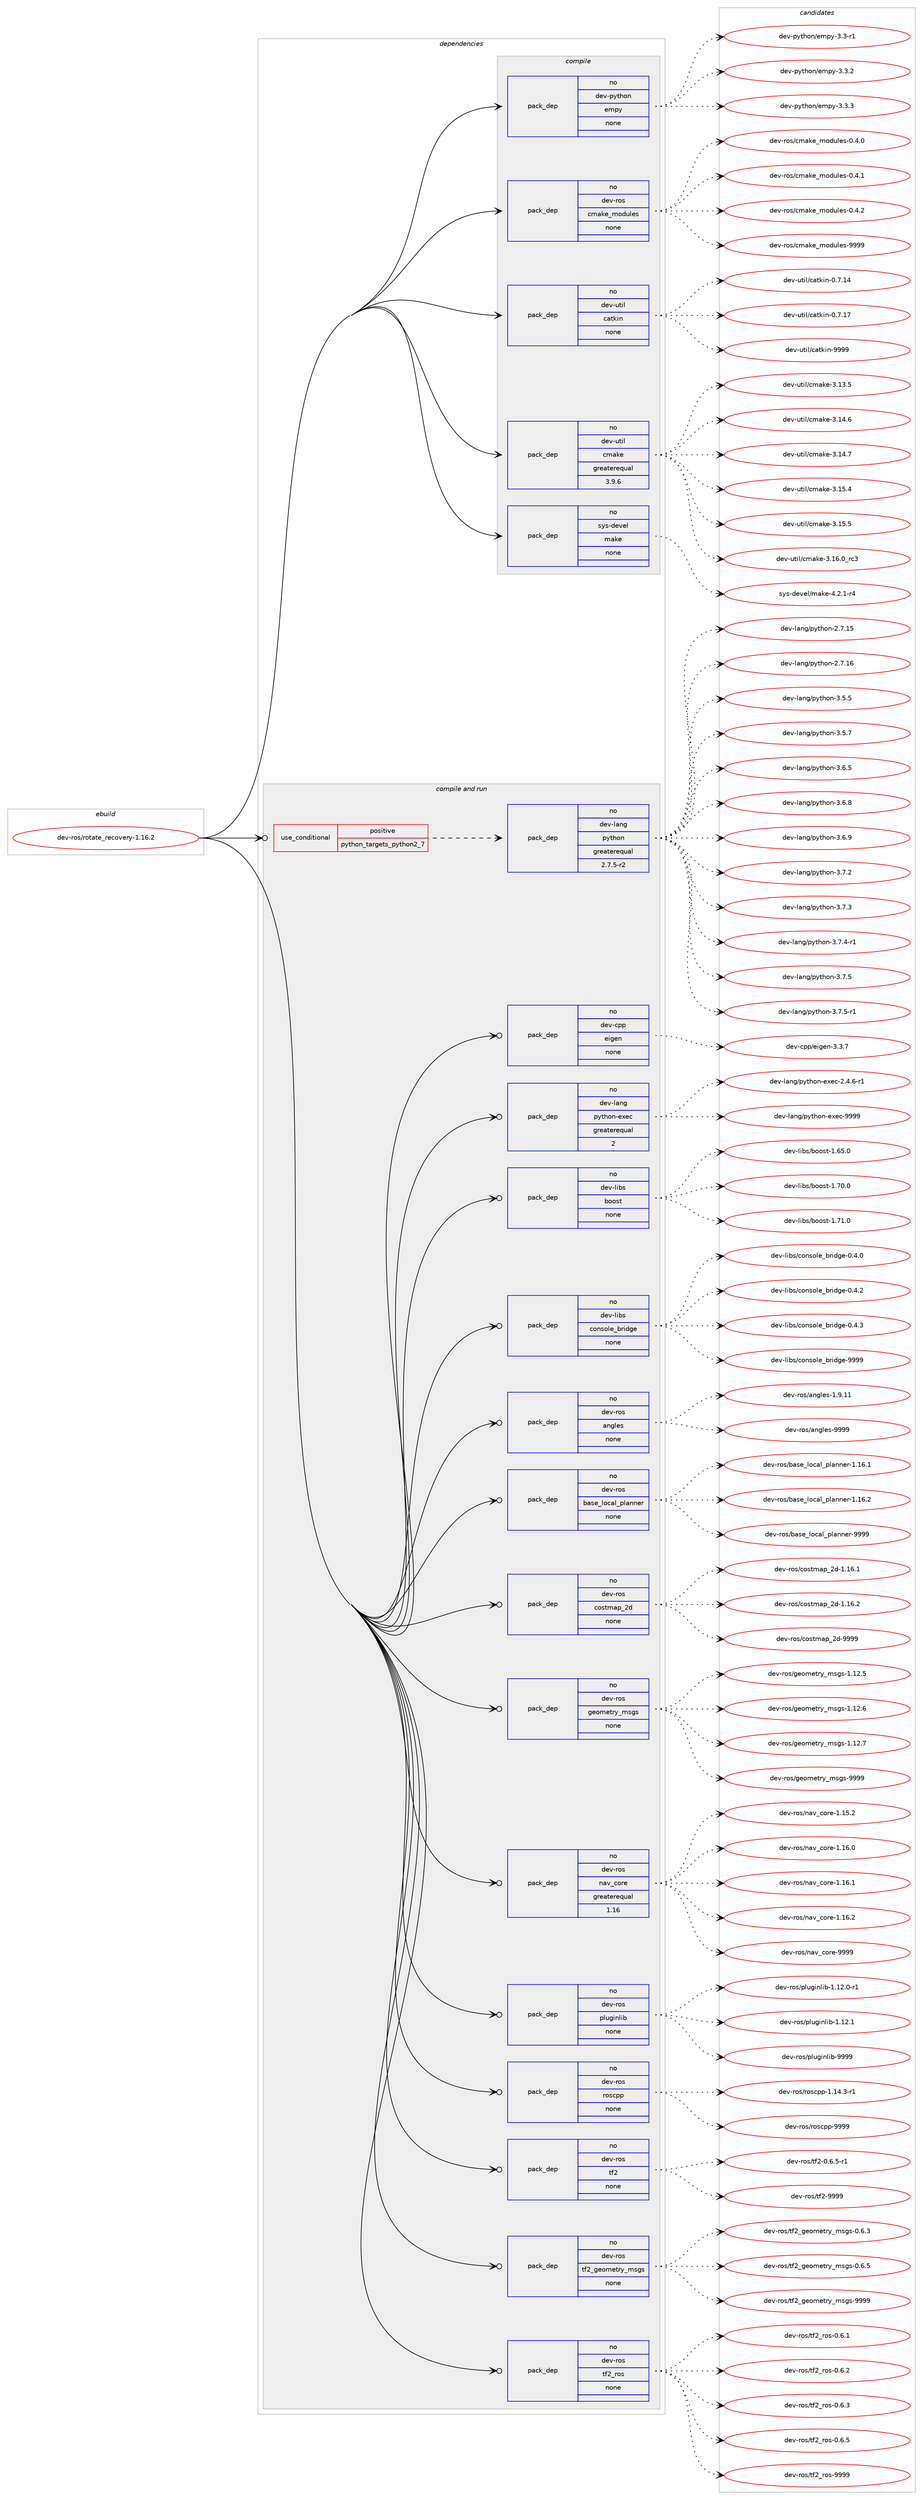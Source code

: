 digraph prolog {

# *************
# Graph options
# *************

newrank=true;
concentrate=true;
compound=true;
graph [rankdir=LR,fontname=Helvetica,fontsize=10,ranksep=1.5];#, ranksep=2.5, nodesep=0.2];
edge  [arrowhead=vee];
node  [fontname=Helvetica,fontsize=10];

# **********
# The ebuild
# **********

subgraph cluster_leftcol {
color=gray;
rank=same;
label=<<i>ebuild</i>>;
id [label="dev-ros/rotate_recovery-1.16.2", color=red, width=4, href="../dev-ros/rotate_recovery-1.16.2.svg"];
}

# ****************
# The dependencies
# ****************

subgraph cluster_midcol {
color=gray;
label=<<i>dependencies</i>>;
subgraph cluster_compile {
fillcolor="#eeeeee";
style=filled;
label=<<i>compile</i>>;
subgraph pack497916 {
dependency665061 [label=<<TABLE BORDER="0" CELLBORDER="1" CELLSPACING="0" CELLPADDING="4" WIDTH="220"><TR><TD ROWSPAN="6" CELLPADDING="30">pack_dep</TD></TR><TR><TD WIDTH="110">no</TD></TR><TR><TD>dev-python</TD></TR><TR><TD>empy</TD></TR><TR><TD>none</TD></TR><TR><TD></TD></TR></TABLE>>, shape=none, color=blue];
}
id:e -> dependency665061:w [weight=20,style="solid",arrowhead="vee"];
subgraph pack497917 {
dependency665062 [label=<<TABLE BORDER="0" CELLBORDER="1" CELLSPACING="0" CELLPADDING="4" WIDTH="220"><TR><TD ROWSPAN="6" CELLPADDING="30">pack_dep</TD></TR><TR><TD WIDTH="110">no</TD></TR><TR><TD>dev-ros</TD></TR><TR><TD>cmake_modules</TD></TR><TR><TD>none</TD></TR><TR><TD></TD></TR></TABLE>>, shape=none, color=blue];
}
id:e -> dependency665062:w [weight=20,style="solid",arrowhead="vee"];
subgraph pack497918 {
dependency665063 [label=<<TABLE BORDER="0" CELLBORDER="1" CELLSPACING="0" CELLPADDING="4" WIDTH="220"><TR><TD ROWSPAN="6" CELLPADDING="30">pack_dep</TD></TR><TR><TD WIDTH="110">no</TD></TR><TR><TD>dev-util</TD></TR><TR><TD>catkin</TD></TR><TR><TD>none</TD></TR><TR><TD></TD></TR></TABLE>>, shape=none, color=blue];
}
id:e -> dependency665063:w [weight=20,style="solid",arrowhead="vee"];
subgraph pack497919 {
dependency665064 [label=<<TABLE BORDER="0" CELLBORDER="1" CELLSPACING="0" CELLPADDING="4" WIDTH="220"><TR><TD ROWSPAN="6" CELLPADDING="30">pack_dep</TD></TR><TR><TD WIDTH="110">no</TD></TR><TR><TD>dev-util</TD></TR><TR><TD>cmake</TD></TR><TR><TD>greaterequal</TD></TR><TR><TD>3.9.6</TD></TR></TABLE>>, shape=none, color=blue];
}
id:e -> dependency665064:w [weight=20,style="solid",arrowhead="vee"];
subgraph pack497920 {
dependency665065 [label=<<TABLE BORDER="0" CELLBORDER="1" CELLSPACING="0" CELLPADDING="4" WIDTH="220"><TR><TD ROWSPAN="6" CELLPADDING="30">pack_dep</TD></TR><TR><TD WIDTH="110">no</TD></TR><TR><TD>sys-devel</TD></TR><TR><TD>make</TD></TR><TR><TD>none</TD></TR><TR><TD></TD></TR></TABLE>>, shape=none, color=blue];
}
id:e -> dependency665065:w [weight=20,style="solid",arrowhead="vee"];
}
subgraph cluster_compileandrun {
fillcolor="#eeeeee";
style=filled;
label=<<i>compile and run</i>>;
subgraph cond155239 {
dependency665066 [label=<<TABLE BORDER="0" CELLBORDER="1" CELLSPACING="0" CELLPADDING="4"><TR><TD ROWSPAN="3" CELLPADDING="10">use_conditional</TD></TR><TR><TD>positive</TD></TR><TR><TD>python_targets_python2_7</TD></TR></TABLE>>, shape=none, color=red];
subgraph pack497921 {
dependency665067 [label=<<TABLE BORDER="0" CELLBORDER="1" CELLSPACING="0" CELLPADDING="4" WIDTH="220"><TR><TD ROWSPAN="6" CELLPADDING="30">pack_dep</TD></TR><TR><TD WIDTH="110">no</TD></TR><TR><TD>dev-lang</TD></TR><TR><TD>python</TD></TR><TR><TD>greaterequal</TD></TR><TR><TD>2.7.5-r2</TD></TR></TABLE>>, shape=none, color=blue];
}
dependency665066:e -> dependency665067:w [weight=20,style="dashed",arrowhead="vee"];
}
id:e -> dependency665066:w [weight=20,style="solid",arrowhead="odotvee"];
subgraph pack497922 {
dependency665068 [label=<<TABLE BORDER="0" CELLBORDER="1" CELLSPACING="0" CELLPADDING="4" WIDTH="220"><TR><TD ROWSPAN="6" CELLPADDING="30">pack_dep</TD></TR><TR><TD WIDTH="110">no</TD></TR><TR><TD>dev-cpp</TD></TR><TR><TD>eigen</TD></TR><TR><TD>none</TD></TR><TR><TD></TD></TR></TABLE>>, shape=none, color=blue];
}
id:e -> dependency665068:w [weight=20,style="solid",arrowhead="odotvee"];
subgraph pack497923 {
dependency665069 [label=<<TABLE BORDER="0" CELLBORDER="1" CELLSPACING="0" CELLPADDING="4" WIDTH="220"><TR><TD ROWSPAN="6" CELLPADDING="30">pack_dep</TD></TR><TR><TD WIDTH="110">no</TD></TR><TR><TD>dev-lang</TD></TR><TR><TD>python-exec</TD></TR><TR><TD>greaterequal</TD></TR><TR><TD>2</TD></TR></TABLE>>, shape=none, color=blue];
}
id:e -> dependency665069:w [weight=20,style="solid",arrowhead="odotvee"];
subgraph pack497924 {
dependency665070 [label=<<TABLE BORDER="0" CELLBORDER="1" CELLSPACING="0" CELLPADDING="4" WIDTH="220"><TR><TD ROWSPAN="6" CELLPADDING="30">pack_dep</TD></TR><TR><TD WIDTH="110">no</TD></TR><TR><TD>dev-libs</TD></TR><TR><TD>boost</TD></TR><TR><TD>none</TD></TR><TR><TD></TD></TR></TABLE>>, shape=none, color=blue];
}
id:e -> dependency665070:w [weight=20,style="solid",arrowhead="odotvee"];
subgraph pack497925 {
dependency665071 [label=<<TABLE BORDER="0" CELLBORDER="1" CELLSPACING="0" CELLPADDING="4" WIDTH="220"><TR><TD ROWSPAN="6" CELLPADDING="30">pack_dep</TD></TR><TR><TD WIDTH="110">no</TD></TR><TR><TD>dev-libs</TD></TR><TR><TD>console_bridge</TD></TR><TR><TD>none</TD></TR><TR><TD></TD></TR></TABLE>>, shape=none, color=blue];
}
id:e -> dependency665071:w [weight=20,style="solid",arrowhead="odotvee"];
subgraph pack497926 {
dependency665072 [label=<<TABLE BORDER="0" CELLBORDER="1" CELLSPACING="0" CELLPADDING="4" WIDTH="220"><TR><TD ROWSPAN="6" CELLPADDING="30">pack_dep</TD></TR><TR><TD WIDTH="110">no</TD></TR><TR><TD>dev-ros</TD></TR><TR><TD>angles</TD></TR><TR><TD>none</TD></TR><TR><TD></TD></TR></TABLE>>, shape=none, color=blue];
}
id:e -> dependency665072:w [weight=20,style="solid",arrowhead="odotvee"];
subgraph pack497927 {
dependency665073 [label=<<TABLE BORDER="0" CELLBORDER="1" CELLSPACING="0" CELLPADDING="4" WIDTH="220"><TR><TD ROWSPAN="6" CELLPADDING="30">pack_dep</TD></TR><TR><TD WIDTH="110">no</TD></TR><TR><TD>dev-ros</TD></TR><TR><TD>base_local_planner</TD></TR><TR><TD>none</TD></TR><TR><TD></TD></TR></TABLE>>, shape=none, color=blue];
}
id:e -> dependency665073:w [weight=20,style="solid",arrowhead="odotvee"];
subgraph pack497928 {
dependency665074 [label=<<TABLE BORDER="0" CELLBORDER="1" CELLSPACING="0" CELLPADDING="4" WIDTH="220"><TR><TD ROWSPAN="6" CELLPADDING="30">pack_dep</TD></TR><TR><TD WIDTH="110">no</TD></TR><TR><TD>dev-ros</TD></TR><TR><TD>costmap_2d</TD></TR><TR><TD>none</TD></TR><TR><TD></TD></TR></TABLE>>, shape=none, color=blue];
}
id:e -> dependency665074:w [weight=20,style="solid",arrowhead="odotvee"];
subgraph pack497929 {
dependency665075 [label=<<TABLE BORDER="0" CELLBORDER="1" CELLSPACING="0" CELLPADDING="4" WIDTH="220"><TR><TD ROWSPAN="6" CELLPADDING="30">pack_dep</TD></TR><TR><TD WIDTH="110">no</TD></TR><TR><TD>dev-ros</TD></TR><TR><TD>geometry_msgs</TD></TR><TR><TD>none</TD></TR><TR><TD></TD></TR></TABLE>>, shape=none, color=blue];
}
id:e -> dependency665075:w [weight=20,style="solid",arrowhead="odotvee"];
subgraph pack497930 {
dependency665076 [label=<<TABLE BORDER="0" CELLBORDER="1" CELLSPACING="0" CELLPADDING="4" WIDTH="220"><TR><TD ROWSPAN="6" CELLPADDING="30">pack_dep</TD></TR><TR><TD WIDTH="110">no</TD></TR><TR><TD>dev-ros</TD></TR><TR><TD>nav_core</TD></TR><TR><TD>greaterequal</TD></TR><TR><TD>1.16</TD></TR></TABLE>>, shape=none, color=blue];
}
id:e -> dependency665076:w [weight=20,style="solid",arrowhead="odotvee"];
subgraph pack497931 {
dependency665077 [label=<<TABLE BORDER="0" CELLBORDER="1" CELLSPACING="0" CELLPADDING="4" WIDTH="220"><TR><TD ROWSPAN="6" CELLPADDING="30">pack_dep</TD></TR><TR><TD WIDTH="110">no</TD></TR><TR><TD>dev-ros</TD></TR><TR><TD>pluginlib</TD></TR><TR><TD>none</TD></TR><TR><TD></TD></TR></TABLE>>, shape=none, color=blue];
}
id:e -> dependency665077:w [weight=20,style="solid",arrowhead="odotvee"];
subgraph pack497932 {
dependency665078 [label=<<TABLE BORDER="0" CELLBORDER="1" CELLSPACING="0" CELLPADDING="4" WIDTH="220"><TR><TD ROWSPAN="6" CELLPADDING="30">pack_dep</TD></TR><TR><TD WIDTH="110">no</TD></TR><TR><TD>dev-ros</TD></TR><TR><TD>roscpp</TD></TR><TR><TD>none</TD></TR><TR><TD></TD></TR></TABLE>>, shape=none, color=blue];
}
id:e -> dependency665078:w [weight=20,style="solid",arrowhead="odotvee"];
subgraph pack497933 {
dependency665079 [label=<<TABLE BORDER="0" CELLBORDER="1" CELLSPACING="0" CELLPADDING="4" WIDTH="220"><TR><TD ROWSPAN="6" CELLPADDING="30">pack_dep</TD></TR><TR><TD WIDTH="110">no</TD></TR><TR><TD>dev-ros</TD></TR><TR><TD>tf2</TD></TR><TR><TD>none</TD></TR><TR><TD></TD></TR></TABLE>>, shape=none, color=blue];
}
id:e -> dependency665079:w [weight=20,style="solid",arrowhead="odotvee"];
subgraph pack497934 {
dependency665080 [label=<<TABLE BORDER="0" CELLBORDER="1" CELLSPACING="0" CELLPADDING="4" WIDTH="220"><TR><TD ROWSPAN="6" CELLPADDING="30">pack_dep</TD></TR><TR><TD WIDTH="110">no</TD></TR><TR><TD>dev-ros</TD></TR><TR><TD>tf2_geometry_msgs</TD></TR><TR><TD>none</TD></TR><TR><TD></TD></TR></TABLE>>, shape=none, color=blue];
}
id:e -> dependency665080:w [weight=20,style="solid",arrowhead="odotvee"];
subgraph pack497935 {
dependency665081 [label=<<TABLE BORDER="0" CELLBORDER="1" CELLSPACING="0" CELLPADDING="4" WIDTH="220"><TR><TD ROWSPAN="6" CELLPADDING="30">pack_dep</TD></TR><TR><TD WIDTH="110">no</TD></TR><TR><TD>dev-ros</TD></TR><TR><TD>tf2_ros</TD></TR><TR><TD>none</TD></TR><TR><TD></TD></TR></TABLE>>, shape=none, color=blue];
}
id:e -> dependency665081:w [weight=20,style="solid",arrowhead="odotvee"];
}
subgraph cluster_run {
fillcolor="#eeeeee";
style=filled;
label=<<i>run</i>>;
}
}

# **************
# The candidates
# **************

subgraph cluster_choices {
rank=same;
color=gray;
label=<<i>candidates</i>>;

subgraph choice497916 {
color=black;
nodesep=1;
choice1001011184511212111610411111047101109112121455146514511449 [label="dev-python/empy-3.3-r1", color=red, width=4,href="../dev-python/empy-3.3-r1.svg"];
choice1001011184511212111610411111047101109112121455146514650 [label="dev-python/empy-3.3.2", color=red, width=4,href="../dev-python/empy-3.3.2.svg"];
choice1001011184511212111610411111047101109112121455146514651 [label="dev-python/empy-3.3.3", color=red, width=4,href="../dev-python/empy-3.3.3.svg"];
dependency665061:e -> choice1001011184511212111610411111047101109112121455146514511449:w [style=dotted,weight="100"];
dependency665061:e -> choice1001011184511212111610411111047101109112121455146514650:w [style=dotted,weight="100"];
dependency665061:e -> choice1001011184511212111610411111047101109112121455146514651:w [style=dotted,weight="100"];
}
subgraph choice497917 {
color=black;
nodesep=1;
choice1001011184511411111547991099710710195109111100117108101115454846524648 [label="dev-ros/cmake_modules-0.4.0", color=red, width=4,href="../dev-ros/cmake_modules-0.4.0.svg"];
choice1001011184511411111547991099710710195109111100117108101115454846524649 [label="dev-ros/cmake_modules-0.4.1", color=red, width=4,href="../dev-ros/cmake_modules-0.4.1.svg"];
choice1001011184511411111547991099710710195109111100117108101115454846524650 [label="dev-ros/cmake_modules-0.4.2", color=red, width=4,href="../dev-ros/cmake_modules-0.4.2.svg"];
choice10010111845114111115479910997107101951091111001171081011154557575757 [label="dev-ros/cmake_modules-9999", color=red, width=4,href="../dev-ros/cmake_modules-9999.svg"];
dependency665062:e -> choice1001011184511411111547991099710710195109111100117108101115454846524648:w [style=dotted,weight="100"];
dependency665062:e -> choice1001011184511411111547991099710710195109111100117108101115454846524649:w [style=dotted,weight="100"];
dependency665062:e -> choice1001011184511411111547991099710710195109111100117108101115454846524650:w [style=dotted,weight="100"];
dependency665062:e -> choice10010111845114111115479910997107101951091111001171081011154557575757:w [style=dotted,weight="100"];
}
subgraph choice497918 {
color=black;
nodesep=1;
choice1001011184511711610510847999711610710511045484655464952 [label="dev-util/catkin-0.7.14", color=red, width=4,href="../dev-util/catkin-0.7.14.svg"];
choice1001011184511711610510847999711610710511045484655464955 [label="dev-util/catkin-0.7.17", color=red, width=4,href="../dev-util/catkin-0.7.17.svg"];
choice100101118451171161051084799971161071051104557575757 [label="dev-util/catkin-9999", color=red, width=4,href="../dev-util/catkin-9999.svg"];
dependency665063:e -> choice1001011184511711610510847999711610710511045484655464952:w [style=dotted,weight="100"];
dependency665063:e -> choice1001011184511711610510847999711610710511045484655464955:w [style=dotted,weight="100"];
dependency665063:e -> choice100101118451171161051084799971161071051104557575757:w [style=dotted,weight="100"];
}
subgraph choice497919 {
color=black;
nodesep=1;
choice1001011184511711610510847991099710710145514649514653 [label="dev-util/cmake-3.13.5", color=red, width=4,href="../dev-util/cmake-3.13.5.svg"];
choice1001011184511711610510847991099710710145514649524654 [label="dev-util/cmake-3.14.6", color=red, width=4,href="../dev-util/cmake-3.14.6.svg"];
choice1001011184511711610510847991099710710145514649524655 [label="dev-util/cmake-3.14.7", color=red, width=4,href="../dev-util/cmake-3.14.7.svg"];
choice1001011184511711610510847991099710710145514649534652 [label="dev-util/cmake-3.15.4", color=red, width=4,href="../dev-util/cmake-3.15.4.svg"];
choice1001011184511711610510847991099710710145514649534653 [label="dev-util/cmake-3.15.5", color=red, width=4,href="../dev-util/cmake-3.15.5.svg"];
choice1001011184511711610510847991099710710145514649544648951149951 [label="dev-util/cmake-3.16.0_rc3", color=red, width=4,href="../dev-util/cmake-3.16.0_rc3.svg"];
dependency665064:e -> choice1001011184511711610510847991099710710145514649514653:w [style=dotted,weight="100"];
dependency665064:e -> choice1001011184511711610510847991099710710145514649524654:w [style=dotted,weight="100"];
dependency665064:e -> choice1001011184511711610510847991099710710145514649524655:w [style=dotted,weight="100"];
dependency665064:e -> choice1001011184511711610510847991099710710145514649534652:w [style=dotted,weight="100"];
dependency665064:e -> choice1001011184511711610510847991099710710145514649534653:w [style=dotted,weight="100"];
dependency665064:e -> choice1001011184511711610510847991099710710145514649544648951149951:w [style=dotted,weight="100"];
}
subgraph choice497920 {
color=black;
nodesep=1;
choice1151211154510010111810110847109971071014552465046494511452 [label="sys-devel/make-4.2.1-r4", color=red, width=4,href="../sys-devel/make-4.2.1-r4.svg"];
dependency665065:e -> choice1151211154510010111810110847109971071014552465046494511452:w [style=dotted,weight="100"];
}
subgraph choice497921 {
color=black;
nodesep=1;
choice10010111845108971101034711212111610411111045504655464953 [label="dev-lang/python-2.7.15", color=red, width=4,href="../dev-lang/python-2.7.15.svg"];
choice10010111845108971101034711212111610411111045504655464954 [label="dev-lang/python-2.7.16", color=red, width=4,href="../dev-lang/python-2.7.16.svg"];
choice100101118451089711010347112121116104111110455146534653 [label="dev-lang/python-3.5.5", color=red, width=4,href="../dev-lang/python-3.5.5.svg"];
choice100101118451089711010347112121116104111110455146534655 [label="dev-lang/python-3.5.7", color=red, width=4,href="../dev-lang/python-3.5.7.svg"];
choice100101118451089711010347112121116104111110455146544653 [label="dev-lang/python-3.6.5", color=red, width=4,href="../dev-lang/python-3.6.5.svg"];
choice100101118451089711010347112121116104111110455146544656 [label="dev-lang/python-3.6.8", color=red, width=4,href="../dev-lang/python-3.6.8.svg"];
choice100101118451089711010347112121116104111110455146544657 [label="dev-lang/python-3.6.9", color=red, width=4,href="../dev-lang/python-3.6.9.svg"];
choice100101118451089711010347112121116104111110455146554650 [label="dev-lang/python-3.7.2", color=red, width=4,href="../dev-lang/python-3.7.2.svg"];
choice100101118451089711010347112121116104111110455146554651 [label="dev-lang/python-3.7.3", color=red, width=4,href="../dev-lang/python-3.7.3.svg"];
choice1001011184510897110103471121211161041111104551465546524511449 [label="dev-lang/python-3.7.4-r1", color=red, width=4,href="../dev-lang/python-3.7.4-r1.svg"];
choice100101118451089711010347112121116104111110455146554653 [label="dev-lang/python-3.7.5", color=red, width=4,href="../dev-lang/python-3.7.5.svg"];
choice1001011184510897110103471121211161041111104551465546534511449 [label="dev-lang/python-3.7.5-r1", color=red, width=4,href="../dev-lang/python-3.7.5-r1.svg"];
dependency665067:e -> choice10010111845108971101034711212111610411111045504655464953:w [style=dotted,weight="100"];
dependency665067:e -> choice10010111845108971101034711212111610411111045504655464954:w [style=dotted,weight="100"];
dependency665067:e -> choice100101118451089711010347112121116104111110455146534653:w [style=dotted,weight="100"];
dependency665067:e -> choice100101118451089711010347112121116104111110455146534655:w [style=dotted,weight="100"];
dependency665067:e -> choice100101118451089711010347112121116104111110455146544653:w [style=dotted,weight="100"];
dependency665067:e -> choice100101118451089711010347112121116104111110455146544656:w [style=dotted,weight="100"];
dependency665067:e -> choice100101118451089711010347112121116104111110455146544657:w [style=dotted,weight="100"];
dependency665067:e -> choice100101118451089711010347112121116104111110455146554650:w [style=dotted,weight="100"];
dependency665067:e -> choice100101118451089711010347112121116104111110455146554651:w [style=dotted,weight="100"];
dependency665067:e -> choice1001011184510897110103471121211161041111104551465546524511449:w [style=dotted,weight="100"];
dependency665067:e -> choice100101118451089711010347112121116104111110455146554653:w [style=dotted,weight="100"];
dependency665067:e -> choice1001011184510897110103471121211161041111104551465546534511449:w [style=dotted,weight="100"];
}
subgraph choice497922 {
color=black;
nodesep=1;
choice100101118459911211247101105103101110455146514655 [label="dev-cpp/eigen-3.3.7", color=red, width=4,href="../dev-cpp/eigen-3.3.7.svg"];
dependency665068:e -> choice100101118459911211247101105103101110455146514655:w [style=dotted,weight="100"];
}
subgraph choice497923 {
color=black;
nodesep=1;
choice10010111845108971101034711212111610411111045101120101994550465246544511449 [label="dev-lang/python-exec-2.4.6-r1", color=red, width=4,href="../dev-lang/python-exec-2.4.6-r1.svg"];
choice10010111845108971101034711212111610411111045101120101994557575757 [label="dev-lang/python-exec-9999", color=red, width=4,href="../dev-lang/python-exec-9999.svg"];
dependency665069:e -> choice10010111845108971101034711212111610411111045101120101994550465246544511449:w [style=dotted,weight="100"];
dependency665069:e -> choice10010111845108971101034711212111610411111045101120101994557575757:w [style=dotted,weight="100"];
}
subgraph choice497924 {
color=black;
nodesep=1;
choice1001011184510810598115479811111111511645494654534648 [label="dev-libs/boost-1.65.0", color=red, width=4,href="../dev-libs/boost-1.65.0.svg"];
choice1001011184510810598115479811111111511645494655484648 [label="dev-libs/boost-1.70.0", color=red, width=4,href="../dev-libs/boost-1.70.0.svg"];
choice1001011184510810598115479811111111511645494655494648 [label="dev-libs/boost-1.71.0", color=red, width=4,href="../dev-libs/boost-1.71.0.svg"];
dependency665070:e -> choice1001011184510810598115479811111111511645494654534648:w [style=dotted,weight="100"];
dependency665070:e -> choice1001011184510810598115479811111111511645494655484648:w [style=dotted,weight="100"];
dependency665070:e -> choice1001011184510810598115479811111111511645494655494648:w [style=dotted,weight="100"];
}
subgraph choice497925 {
color=black;
nodesep=1;
choice100101118451081059811547991111101151111081019598114105100103101454846524648 [label="dev-libs/console_bridge-0.4.0", color=red, width=4,href="../dev-libs/console_bridge-0.4.0.svg"];
choice100101118451081059811547991111101151111081019598114105100103101454846524650 [label="dev-libs/console_bridge-0.4.2", color=red, width=4,href="../dev-libs/console_bridge-0.4.2.svg"];
choice100101118451081059811547991111101151111081019598114105100103101454846524651 [label="dev-libs/console_bridge-0.4.3", color=red, width=4,href="../dev-libs/console_bridge-0.4.3.svg"];
choice1001011184510810598115479911111011511110810195981141051001031014557575757 [label="dev-libs/console_bridge-9999", color=red, width=4,href="../dev-libs/console_bridge-9999.svg"];
dependency665071:e -> choice100101118451081059811547991111101151111081019598114105100103101454846524648:w [style=dotted,weight="100"];
dependency665071:e -> choice100101118451081059811547991111101151111081019598114105100103101454846524650:w [style=dotted,weight="100"];
dependency665071:e -> choice100101118451081059811547991111101151111081019598114105100103101454846524651:w [style=dotted,weight="100"];
dependency665071:e -> choice1001011184510810598115479911111011511110810195981141051001031014557575757:w [style=dotted,weight="100"];
}
subgraph choice497926 {
color=black;
nodesep=1;
choice10010111845114111115479711010310810111545494657464949 [label="dev-ros/angles-1.9.11", color=red, width=4,href="../dev-ros/angles-1.9.11.svg"];
choice1001011184511411111547971101031081011154557575757 [label="dev-ros/angles-9999", color=red, width=4,href="../dev-ros/angles-9999.svg"];
dependency665072:e -> choice10010111845114111115479711010310810111545494657464949:w [style=dotted,weight="100"];
dependency665072:e -> choice1001011184511411111547971101031081011154557575757:w [style=dotted,weight="100"];
}
subgraph choice497927 {
color=black;
nodesep=1;
choice10010111845114111115479897115101951081119997108951121089711011010111445494649544649 [label="dev-ros/base_local_planner-1.16.1", color=red, width=4,href="../dev-ros/base_local_planner-1.16.1.svg"];
choice10010111845114111115479897115101951081119997108951121089711011010111445494649544650 [label="dev-ros/base_local_planner-1.16.2", color=red, width=4,href="../dev-ros/base_local_planner-1.16.2.svg"];
choice1001011184511411111547989711510195108111999710895112108971101101011144557575757 [label="dev-ros/base_local_planner-9999", color=red, width=4,href="../dev-ros/base_local_planner-9999.svg"];
dependency665073:e -> choice10010111845114111115479897115101951081119997108951121089711011010111445494649544649:w [style=dotted,weight="100"];
dependency665073:e -> choice10010111845114111115479897115101951081119997108951121089711011010111445494649544650:w [style=dotted,weight="100"];
dependency665073:e -> choice1001011184511411111547989711510195108111999710895112108971101101011144557575757:w [style=dotted,weight="100"];
}
subgraph choice497928 {
color=black;
nodesep=1;
choice10010111845114111115479911111511610997112955010045494649544649 [label="dev-ros/costmap_2d-1.16.1", color=red, width=4,href="../dev-ros/costmap_2d-1.16.1.svg"];
choice10010111845114111115479911111511610997112955010045494649544650 [label="dev-ros/costmap_2d-1.16.2", color=red, width=4,href="../dev-ros/costmap_2d-1.16.2.svg"];
choice1001011184511411111547991111151161099711295501004557575757 [label="dev-ros/costmap_2d-9999", color=red, width=4,href="../dev-ros/costmap_2d-9999.svg"];
dependency665074:e -> choice10010111845114111115479911111511610997112955010045494649544649:w [style=dotted,weight="100"];
dependency665074:e -> choice10010111845114111115479911111511610997112955010045494649544650:w [style=dotted,weight="100"];
dependency665074:e -> choice1001011184511411111547991111151161099711295501004557575757:w [style=dotted,weight="100"];
}
subgraph choice497929 {
color=black;
nodesep=1;
choice10010111845114111115471031011111091011161141219510911510311545494649504653 [label="dev-ros/geometry_msgs-1.12.5", color=red, width=4,href="../dev-ros/geometry_msgs-1.12.5.svg"];
choice10010111845114111115471031011111091011161141219510911510311545494649504654 [label="dev-ros/geometry_msgs-1.12.6", color=red, width=4,href="../dev-ros/geometry_msgs-1.12.6.svg"];
choice10010111845114111115471031011111091011161141219510911510311545494649504655 [label="dev-ros/geometry_msgs-1.12.7", color=red, width=4,href="../dev-ros/geometry_msgs-1.12.7.svg"];
choice1001011184511411111547103101111109101116114121951091151031154557575757 [label="dev-ros/geometry_msgs-9999", color=red, width=4,href="../dev-ros/geometry_msgs-9999.svg"];
dependency665075:e -> choice10010111845114111115471031011111091011161141219510911510311545494649504653:w [style=dotted,weight="100"];
dependency665075:e -> choice10010111845114111115471031011111091011161141219510911510311545494649504654:w [style=dotted,weight="100"];
dependency665075:e -> choice10010111845114111115471031011111091011161141219510911510311545494649504655:w [style=dotted,weight="100"];
dependency665075:e -> choice1001011184511411111547103101111109101116114121951091151031154557575757:w [style=dotted,weight="100"];
}
subgraph choice497930 {
color=black;
nodesep=1;
choice100101118451141111154711097118959911111410145494649534650 [label="dev-ros/nav_core-1.15.2", color=red, width=4,href="../dev-ros/nav_core-1.15.2.svg"];
choice100101118451141111154711097118959911111410145494649544648 [label="dev-ros/nav_core-1.16.0", color=red, width=4,href="../dev-ros/nav_core-1.16.0.svg"];
choice100101118451141111154711097118959911111410145494649544649 [label="dev-ros/nav_core-1.16.1", color=red, width=4,href="../dev-ros/nav_core-1.16.1.svg"];
choice100101118451141111154711097118959911111410145494649544650 [label="dev-ros/nav_core-1.16.2", color=red, width=4,href="../dev-ros/nav_core-1.16.2.svg"];
choice10010111845114111115471109711895991111141014557575757 [label="dev-ros/nav_core-9999", color=red, width=4,href="../dev-ros/nav_core-9999.svg"];
dependency665076:e -> choice100101118451141111154711097118959911111410145494649534650:w [style=dotted,weight="100"];
dependency665076:e -> choice100101118451141111154711097118959911111410145494649544648:w [style=dotted,weight="100"];
dependency665076:e -> choice100101118451141111154711097118959911111410145494649544649:w [style=dotted,weight="100"];
dependency665076:e -> choice100101118451141111154711097118959911111410145494649544650:w [style=dotted,weight="100"];
dependency665076:e -> choice10010111845114111115471109711895991111141014557575757:w [style=dotted,weight="100"];
}
subgraph choice497931 {
color=black;
nodesep=1;
choice100101118451141111154711210811710310511010810598454946495046484511449 [label="dev-ros/pluginlib-1.12.0-r1", color=red, width=4,href="../dev-ros/pluginlib-1.12.0-r1.svg"];
choice10010111845114111115471121081171031051101081059845494649504649 [label="dev-ros/pluginlib-1.12.1", color=red, width=4,href="../dev-ros/pluginlib-1.12.1.svg"];
choice1001011184511411111547112108117103105110108105984557575757 [label="dev-ros/pluginlib-9999", color=red, width=4,href="../dev-ros/pluginlib-9999.svg"];
dependency665077:e -> choice100101118451141111154711210811710310511010810598454946495046484511449:w [style=dotted,weight="100"];
dependency665077:e -> choice10010111845114111115471121081171031051101081059845494649504649:w [style=dotted,weight="100"];
dependency665077:e -> choice1001011184511411111547112108117103105110108105984557575757:w [style=dotted,weight="100"];
}
subgraph choice497932 {
color=black;
nodesep=1;
choice100101118451141111154711411111599112112454946495246514511449 [label="dev-ros/roscpp-1.14.3-r1", color=red, width=4,href="../dev-ros/roscpp-1.14.3-r1.svg"];
choice1001011184511411111547114111115991121124557575757 [label="dev-ros/roscpp-9999", color=red, width=4,href="../dev-ros/roscpp-9999.svg"];
dependency665078:e -> choice100101118451141111154711411111599112112454946495246514511449:w [style=dotted,weight="100"];
dependency665078:e -> choice1001011184511411111547114111115991121124557575757:w [style=dotted,weight="100"];
}
subgraph choice497933 {
color=black;
nodesep=1;
choice1001011184511411111547116102504548465446534511449 [label="dev-ros/tf2-0.6.5-r1", color=red, width=4,href="../dev-ros/tf2-0.6.5-r1.svg"];
choice1001011184511411111547116102504557575757 [label="dev-ros/tf2-9999", color=red, width=4,href="../dev-ros/tf2-9999.svg"];
dependency665079:e -> choice1001011184511411111547116102504548465446534511449:w [style=dotted,weight="100"];
dependency665079:e -> choice1001011184511411111547116102504557575757:w [style=dotted,weight="100"];
}
subgraph choice497934 {
color=black;
nodesep=1;
choice1001011184511411111547116102509510310111110910111611412195109115103115454846544651 [label="dev-ros/tf2_geometry_msgs-0.6.3", color=red, width=4,href="../dev-ros/tf2_geometry_msgs-0.6.3.svg"];
choice1001011184511411111547116102509510310111110910111611412195109115103115454846544653 [label="dev-ros/tf2_geometry_msgs-0.6.5", color=red, width=4,href="../dev-ros/tf2_geometry_msgs-0.6.5.svg"];
choice10010111845114111115471161025095103101111109101116114121951091151031154557575757 [label="dev-ros/tf2_geometry_msgs-9999", color=red, width=4,href="../dev-ros/tf2_geometry_msgs-9999.svg"];
dependency665080:e -> choice1001011184511411111547116102509510310111110910111611412195109115103115454846544651:w [style=dotted,weight="100"];
dependency665080:e -> choice1001011184511411111547116102509510310111110910111611412195109115103115454846544653:w [style=dotted,weight="100"];
dependency665080:e -> choice10010111845114111115471161025095103101111109101116114121951091151031154557575757:w [style=dotted,weight="100"];
}
subgraph choice497935 {
color=black;
nodesep=1;
choice10010111845114111115471161025095114111115454846544649 [label="dev-ros/tf2_ros-0.6.1", color=red, width=4,href="../dev-ros/tf2_ros-0.6.1.svg"];
choice10010111845114111115471161025095114111115454846544650 [label="dev-ros/tf2_ros-0.6.2", color=red, width=4,href="../dev-ros/tf2_ros-0.6.2.svg"];
choice10010111845114111115471161025095114111115454846544651 [label="dev-ros/tf2_ros-0.6.3", color=red, width=4,href="../dev-ros/tf2_ros-0.6.3.svg"];
choice10010111845114111115471161025095114111115454846544653 [label="dev-ros/tf2_ros-0.6.5", color=red, width=4,href="../dev-ros/tf2_ros-0.6.5.svg"];
choice100101118451141111154711610250951141111154557575757 [label="dev-ros/tf2_ros-9999", color=red, width=4,href="../dev-ros/tf2_ros-9999.svg"];
dependency665081:e -> choice10010111845114111115471161025095114111115454846544649:w [style=dotted,weight="100"];
dependency665081:e -> choice10010111845114111115471161025095114111115454846544650:w [style=dotted,weight="100"];
dependency665081:e -> choice10010111845114111115471161025095114111115454846544651:w [style=dotted,weight="100"];
dependency665081:e -> choice10010111845114111115471161025095114111115454846544653:w [style=dotted,weight="100"];
dependency665081:e -> choice100101118451141111154711610250951141111154557575757:w [style=dotted,weight="100"];
}
}

}
